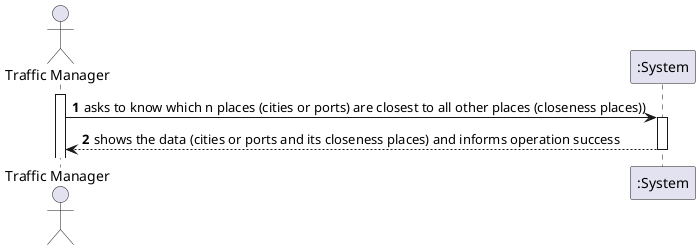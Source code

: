 @startuml
'https://plantuml.com/sequence-diagram

autonumber

actor "Traffic Manager" as TM
activate TM

TM -> ":System": asks to know which n places (cities or ports) are closest to all other places (closeness places))
activate ":System"
":System" --> TM : shows the data (cities or ports and its closeness places) and informs operation success
deactivate ":System"

@enduml